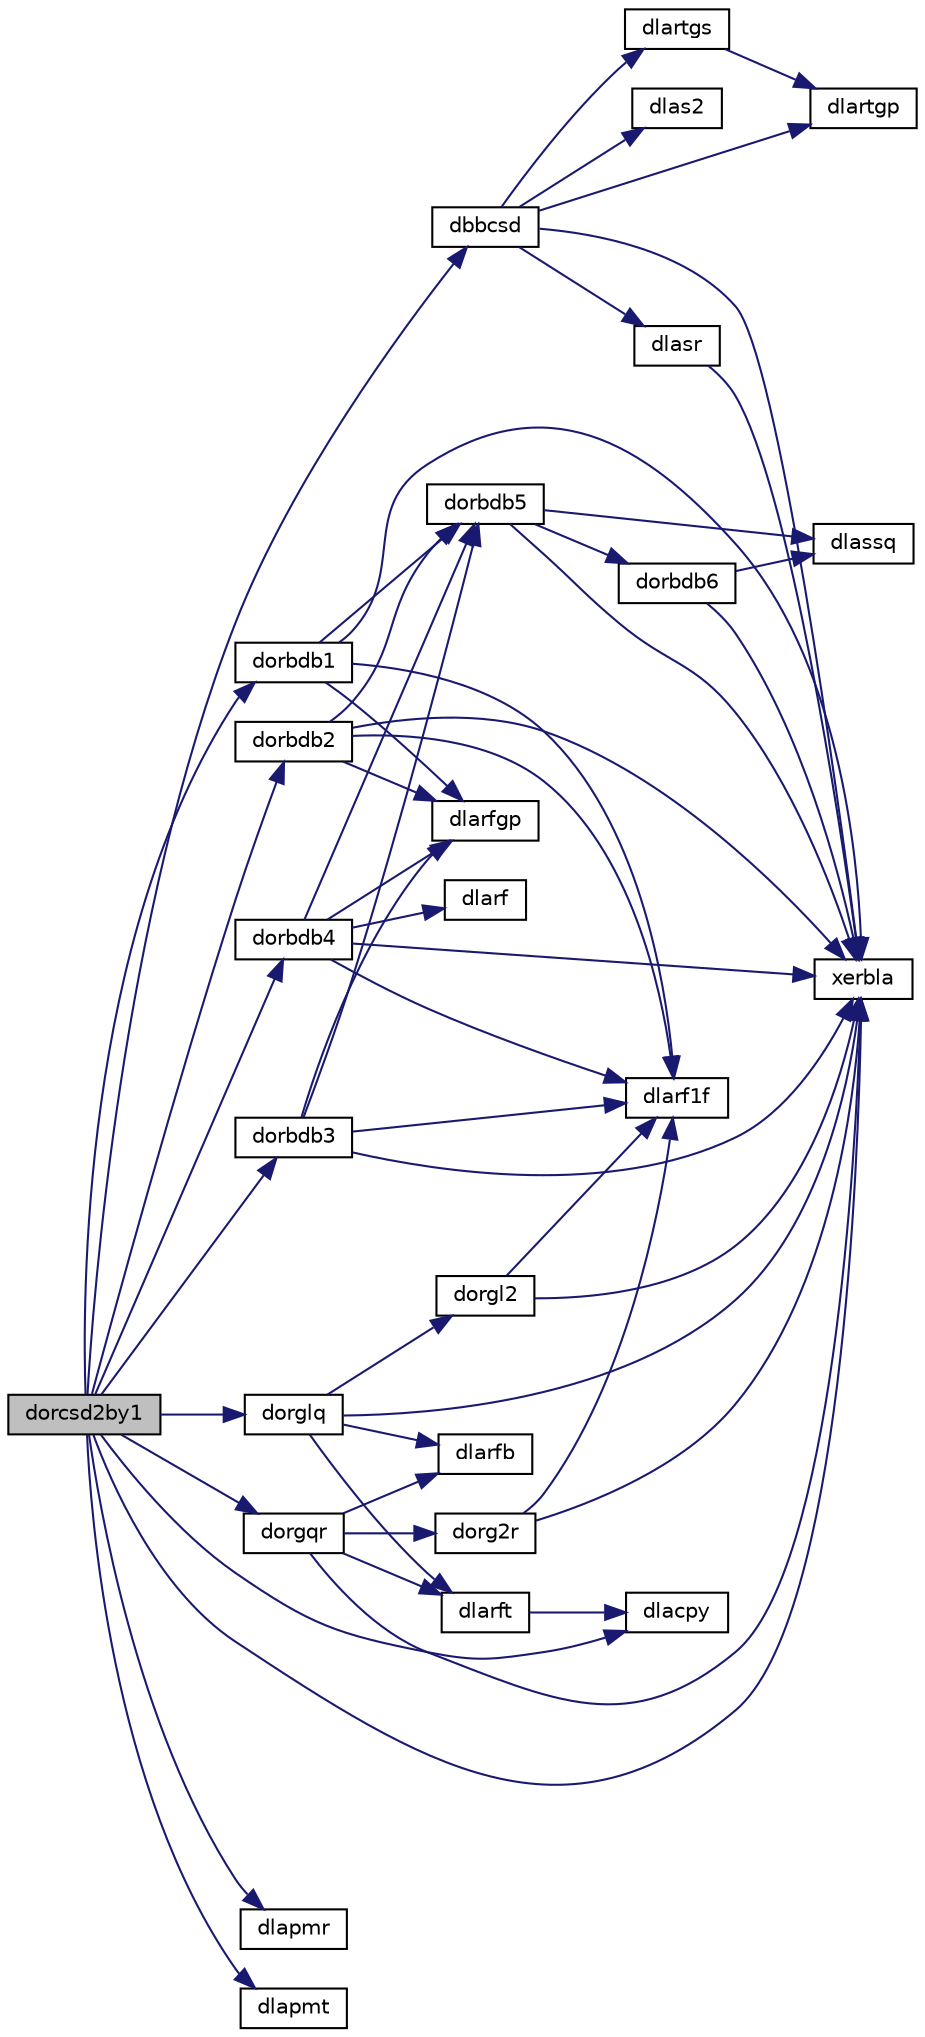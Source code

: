 digraph "dorcsd2by1"
{
 // LATEX_PDF_SIZE
  edge [fontname="Helvetica",fontsize="10",labelfontname="Helvetica",labelfontsize="10"];
  node [fontname="Helvetica",fontsize="10",shape=record];
  rankdir="LR";
  Node1 [label="dorcsd2by1",height=0.2,width=0.4,color="black", fillcolor="grey75", style="filled", fontcolor="black",tooltip="DORCSD2BY1"];
  Node1 -> Node2 [color="midnightblue",fontsize="10",style="solid",fontname="Helvetica"];
  Node2 [label="dbbcsd",height=0.2,width=0.4,color="black", fillcolor="white", style="filled",URL="$dbbcsd_8f.html#a27a367582a76c7b48a8bf3eed068e216",tooltip="DBBCSD"];
  Node2 -> Node3 [color="midnightblue",fontsize="10",style="solid",fontname="Helvetica"];
  Node3 [label="dlartgp",height=0.2,width=0.4,color="black", fillcolor="white", style="filled",URL="$dlartgp_8f.html#ac216c77dadbc793b5f0697555af0775b",tooltip="DLARTGP generates a plane rotation so that the diagonal is nonnegative."];
  Node2 -> Node4 [color="midnightblue",fontsize="10",style="solid",fontname="Helvetica"];
  Node4 [label="dlartgs",height=0.2,width=0.4,color="black", fillcolor="white", style="filled",URL="$dlartgs_8f.html#a2c05f9059583ca92abb77e2765037dfc",tooltip="DLARTGS generates a plane rotation designed to introduce a bulge in implicit QR iteration for the bid..."];
  Node4 -> Node3 [color="midnightblue",fontsize="10",style="solid",fontname="Helvetica"];
  Node2 -> Node5 [color="midnightblue",fontsize="10",style="solid",fontname="Helvetica"];
  Node5 [label="dlas2",height=0.2,width=0.4,color="black", fillcolor="white", style="filled",URL="$dlas2_8f.html#a307400bc17cbe31b5b8827a2802efae4",tooltip="DLAS2 computes singular values of a 2-by-2 triangular matrix."];
  Node2 -> Node6 [color="midnightblue",fontsize="10",style="solid",fontname="Helvetica"];
  Node6 [label="dlasr",height=0.2,width=0.4,color="black", fillcolor="white", style="filled",URL="$dlasr_8f.html#aa0a984d2062d62286a7a78ed3ba06fda",tooltip="DLASR applies a sequence of plane rotations to a general rectangular matrix."];
  Node6 -> Node7 [color="midnightblue",fontsize="10",style="solid",fontname="Helvetica"];
  Node7 [label="xerbla",height=0.2,width=0.4,color="black", fillcolor="white", style="filled",URL="$xerbla_8f.html#a377ee61015baf8dea7770b3a404b1c07",tooltip="XERBLA"];
  Node2 -> Node7 [color="midnightblue",fontsize="10",style="solid",fontname="Helvetica"];
  Node1 -> Node8 [color="midnightblue",fontsize="10",style="solid",fontname="Helvetica"];
  Node8 [label="dlacpy",height=0.2,width=0.4,color="black", fillcolor="white", style="filled",URL="$dlacpy_8f.html#a7eb8731ffab2734378157c40964bf788",tooltip="DLACPY copies all or part of one two-dimensional array to another."];
  Node1 -> Node9 [color="midnightblue",fontsize="10",style="solid",fontname="Helvetica"];
  Node9 [label="dlapmr",height=0.2,width=0.4,color="black", fillcolor="white", style="filled",URL="$dlapmr_8f.html#a2dc1a3d70502af09fcfe2dacd2110813",tooltip="DLAPMR rearranges rows of a matrix as specified by a permutation vector."];
  Node1 -> Node10 [color="midnightblue",fontsize="10",style="solid",fontname="Helvetica"];
  Node10 [label="dlapmt",height=0.2,width=0.4,color="black", fillcolor="white", style="filled",URL="$dlapmt_8f.html#ae8c1cf92f99ff26b8730c2fa2fbfd8d0",tooltip="DLAPMT performs a forward or backward permutation of the columns of a matrix."];
  Node1 -> Node11 [color="midnightblue",fontsize="10",style="solid",fontname="Helvetica"];
  Node11 [label="dorbdb1",height=0.2,width=0.4,color="black", fillcolor="white", style="filled",URL="$dorbdb1_8f.html#aee477a72f6dab0750af1848d69dd778f",tooltip="DORBDB1"];
  Node11 -> Node12 [color="midnightblue",fontsize="10",style="solid",fontname="Helvetica"];
  Node12 [label="dlarf1f",height=0.2,width=0.4,color="black", fillcolor="white", style="filled",URL="$dlarf1f_8f.html#a553446f22ec537c5ff7f1335b90c4470",tooltip="DLARF1F applies an elementary reflector to a general rectangular"];
  Node11 -> Node13 [color="midnightblue",fontsize="10",style="solid",fontname="Helvetica"];
  Node13 [label="dlarfgp",height=0.2,width=0.4,color="black", fillcolor="white", style="filled",URL="$dlarfgp_8f.html#ab8e471e78747e2583fff75bc7d1e209e",tooltip="DLARFGP generates an elementary reflector (Householder matrix) with non-negative beta."];
  Node11 -> Node14 [color="midnightblue",fontsize="10",style="solid",fontname="Helvetica"];
  Node14 [label="dorbdb5",height=0.2,width=0.4,color="black", fillcolor="white", style="filled",URL="$dorbdb5_8f.html#a2260c74eafdaa0854b18c2b244dc34bb",tooltip="DORBDB5"];
  Node14 -> Node15 [color="midnightblue",fontsize="10",style="solid",fontname="Helvetica"];
  Node15 [label="dlassq",height=0.2,width=0.4,color="black", fillcolor="white", style="filled",URL="$dlassq_8f90.html#ae8f40b0a34771b4f2d9c863de3af7be5",tooltip="DLASSQ updates a sum of squares represented in scaled form."];
  Node14 -> Node16 [color="midnightblue",fontsize="10",style="solid",fontname="Helvetica"];
  Node16 [label="dorbdb6",height=0.2,width=0.4,color="black", fillcolor="white", style="filled",URL="$dorbdb6_8f.html#a4edba292f00e3168939e19491697066a",tooltip="DORBDB6"];
  Node16 -> Node15 [color="midnightblue",fontsize="10",style="solid",fontname="Helvetica"];
  Node16 -> Node7 [color="midnightblue",fontsize="10",style="solid",fontname="Helvetica"];
  Node14 -> Node7 [color="midnightblue",fontsize="10",style="solid",fontname="Helvetica"];
  Node11 -> Node7 [color="midnightblue",fontsize="10",style="solid",fontname="Helvetica"];
  Node1 -> Node17 [color="midnightblue",fontsize="10",style="solid",fontname="Helvetica"];
  Node17 [label="dorbdb2",height=0.2,width=0.4,color="black", fillcolor="white", style="filled",URL="$dorbdb2_8f.html#a9febc8d8fd222f5e37362bf2203a01fa",tooltip="DORBDB2"];
  Node17 -> Node12 [color="midnightblue",fontsize="10",style="solid",fontname="Helvetica"];
  Node17 -> Node13 [color="midnightblue",fontsize="10",style="solid",fontname="Helvetica"];
  Node17 -> Node14 [color="midnightblue",fontsize="10",style="solid",fontname="Helvetica"];
  Node17 -> Node7 [color="midnightblue",fontsize="10",style="solid",fontname="Helvetica"];
  Node1 -> Node18 [color="midnightblue",fontsize="10",style="solid",fontname="Helvetica"];
  Node18 [label="dorbdb3",height=0.2,width=0.4,color="black", fillcolor="white", style="filled",URL="$dorbdb3_8f.html#a5d6757aa3301d93a64e734114510da2a",tooltip="DORBDB3"];
  Node18 -> Node12 [color="midnightblue",fontsize="10",style="solid",fontname="Helvetica"];
  Node18 -> Node13 [color="midnightblue",fontsize="10",style="solid",fontname="Helvetica"];
  Node18 -> Node14 [color="midnightblue",fontsize="10",style="solid",fontname="Helvetica"];
  Node18 -> Node7 [color="midnightblue",fontsize="10",style="solid",fontname="Helvetica"];
  Node1 -> Node19 [color="midnightblue",fontsize="10",style="solid",fontname="Helvetica"];
  Node19 [label="dorbdb4",height=0.2,width=0.4,color="black", fillcolor="white", style="filled",URL="$dorbdb4_8f.html#aa0e7502d397f098169595d832bddd54c",tooltip="DORBDB4"];
  Node19 -> Node20 [color="midnightblue",fontsize="10",style="solid",fontname="Helvetica"];
  Node20 [label="dlarf",height=0.2,width=0.4,color="black", fillcolor="white", style="filled",URL="$dlarf_8f.html#a39a2b39f56ce497b218c5f48339ee712",tooltip="DLARF applies an elementary reflector to a general rectangular matrix."];
  Node19 -> Node12 [color="midnightblue",fontsize="10",style="solid",fontname="Helvetica"];
  Node19 -> Node13 [color="midnightblue",fontsize="10",style="solid",fontname="Helvetica"];
  Node19 -> Node14 [color="midnightblue",fontsize="10",style="solid",fontname="Helvetica"];
  Node19 -> Node7 [color="midnightblue",fontsize="10",style="solid",fontname="Helvetica"];
  Node1 -> Node21 [color="midnightblue",fontsize="10",style="solid",fontname="Helvetica"];
  Node21 [label="dorglq",height=0.2,width=0.4,color="black", fillcolor="white", style="filled",URL="$dorglq_8f.html#a224721cea0929f2ead5c87ce50822555",tooltip="DORGLQ"];
  Node21 -> Node22 [color="midnightblue",fontsize="10",style="solid",fontname="Helvetica"];
  Node22 [label="dlarfb",height=0.2,width=0.4,color="black", fillcolor="white", style="filled",URL="$dlarfb_8f.html#a83c81583bd444e0cf021fb006cd9a5e8",tooltip="DLARFB applies a block reflector or its transpose to a general rectangular matrix."];
  Node21 -> Node23 [color="midnightblue",fontsize="10",style="solid",fontname="Helvetica"];
  Node23 [label="dlarft",height=0.2,width=0.4,color="black", fillcolor="white", style="filled",URL="$dlarft_8f.html#a78f6dac52ebcfdeab5b4e5e6d4d0faf0",tooltip="DLARFT forms the triangular factor T of a block reflector H = I - vtvH"];
  Node23 -> Node8 [color="midnightblue",fontsize="10",style="solid",fontname="Helvetica"];
  Node21 -> Node24 [color="midnightblue",fontsize="10",style="solid",fontname="Helvetica"];
  Node24 [label="dorgl2",height=0.2,width=0.4,color="black", fillcolor="white", style="filled",URL="$dorgl2_8f.html#ac0312623cc81cb88d3437f56b1a1f30d",tooltip="DORGL2"];
  Node24 -> Node12 [color="midnightblue",fontsize="10",style="solid",fontname="Helvetica"];
  Node24 -> Node7 [color="midnightblue",fontsize="10",style="solid",fontname="Helvetica"];
  Node21 -> Node7 [color="midnightblue",fontsize="10",style="solid",fontname="Helvetica"];
  Node1 -> Node25 [color="midnightblue",fontsize="10",style="solid",fontname="Helvetica"];
  Node25 [label="dorgqr",height=0.2,width=0.4,color="black", fillcolor="white", style="filled",URL="$dorgqr_8f.html#a14b45f7374dc8654073aa06879c1c459",tooltip="DORGQR"];
  Node25 -> Node22 [color="midnightblue",fontsize="10",style="solid",fontname="Helvetica"];
  Node25 -> Node23 [color="midnightblue",fontsize="10",style="solid",fontname="Helvetica"];
  Node25 -> Node26 [color="midnightblue",fontsize="10",style="solid",fontname="Helvetica"];
  Node26 [label="dorg2r",height=0.2,width=0.4,color="black", fillcolor="white", style="filled",URL="$dorg2r_8f.html#a0598b93548008b36c26ce99b314e77e5",tooltip="DORG2R generates all or part of the orthogonal matrix Q from a QR factorization determined by sgeqrf ..."];
  Node26 -> Node12 [color="midnightblue",fontsize="10",style="solid",fontname="Helvetica"];
  Node26 -> Node7 [color="midnightblue",fontsize="10",style="solid",fontname="Helvetica"];
  Node25 -> Node7 [color="midnightblue",fontsize="10",style="solid",fontname="Helvetica"];
  Node1 -> Node7 [color="midnightblue",fontsize="10",style="solid",fontname="Helvetica"];
}
